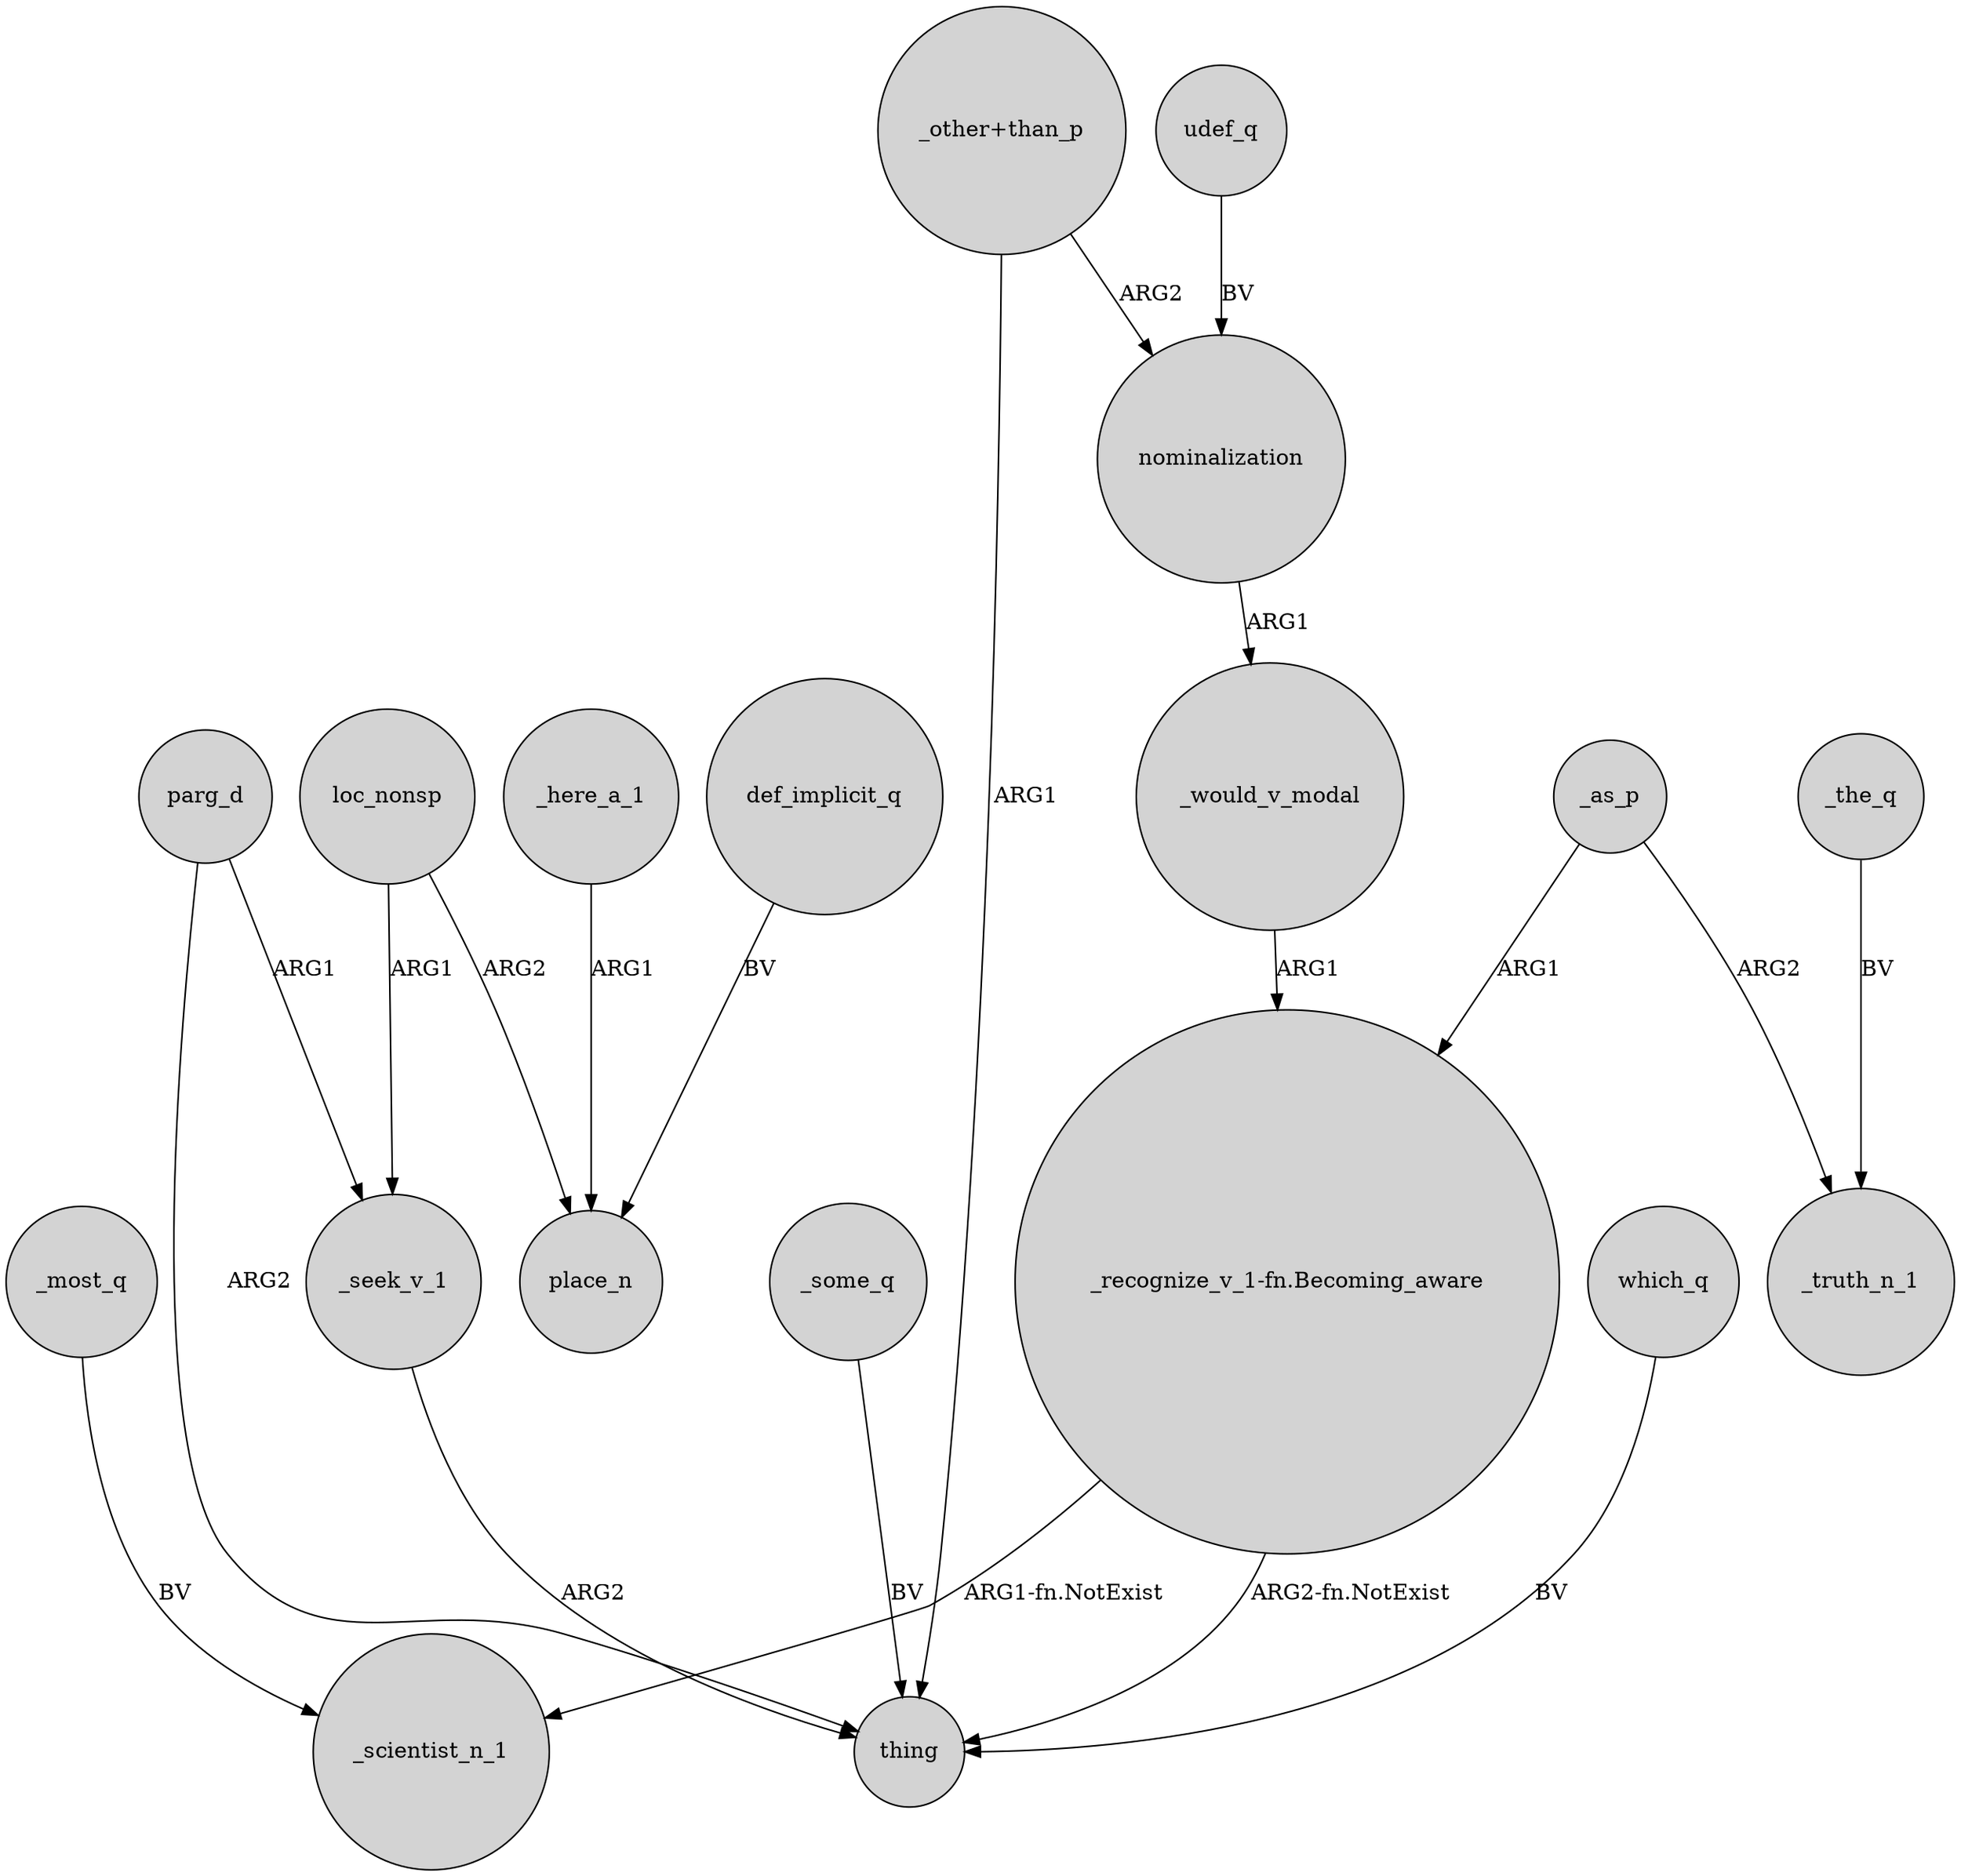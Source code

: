 digraph {
	node [shape=circle style=filled]
	"_recognize_v_1-fn.Becoming_aware" -> _scientist_n_1 [label="ARG1-fn.NotExist"]
	_here_a_1 -> place_n [label=ARG1]
	_seek_v_1 -> thing [label=ARG2]
	nominalization -> _would_v_modal [label=ARG1]
	_some_q -> thing [label=BV]
	parg_d -> thing [label=ARG2]
	_the_q -> _truth_n_1 [label=BV]
	def_implicit_q -> place_n [label=BV]
	_most_q -> _scientist_n_1 [label=BV]
	"_recognize_v_1-fn.Becoming_aware" -> thing [label="ARG2-fn.NotExist"]
	_as_p -> _truth_n_1 [label=ARG2]
	loc_nonsp -> _seek_v_1 [label=ARG1]
	parg_d -> _seek_v_1 [label=ARG1]
	udef_q -> nominalization [label=BV]
	_as_p -> "_recognize_v_1-fn.Becoming_aware" [label=ARG1]
	_would_v_modal -> "_recognize_v_1-fn.Becoming_aware" [label=ARG1]
	loc_nonsp -> place_n [label=ARG2]
	"_other+than_p" -> thing [label=ARG1]
	"_other+than_p" -> nominalization [label=ARG2]
	which_q -> thing [label=BV]
}
